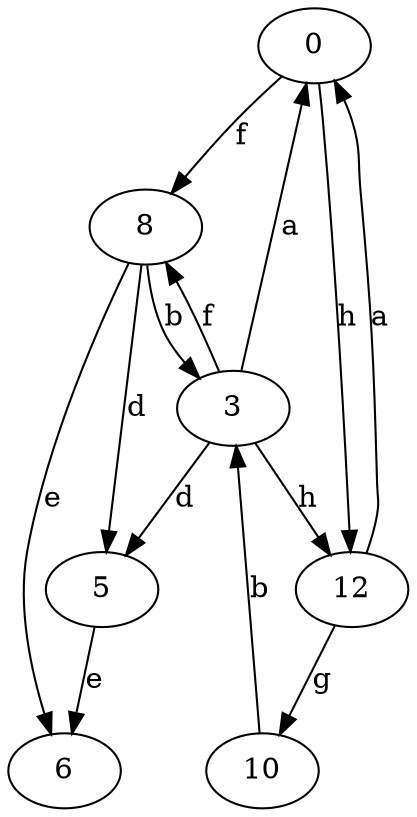 strict digraph  {
0;
3;
5;
6;
8;
10;
12;
0 -> 8  [label=f];
0 -> 12  [label=h];
3 -> 0  [label=a];
3 -> 5  [label=d];
3 -> 8  [label=f];
3 -> 12  [label=h];
5 -> 6  [label=e];
8 -> 3  [label=b];
8 -> 5  [label=d];
8 -> 6  [label=e];
10 -> 3  [label=b];
12 -> 0  [label=a];
12 -> 10  [label=g];
}
